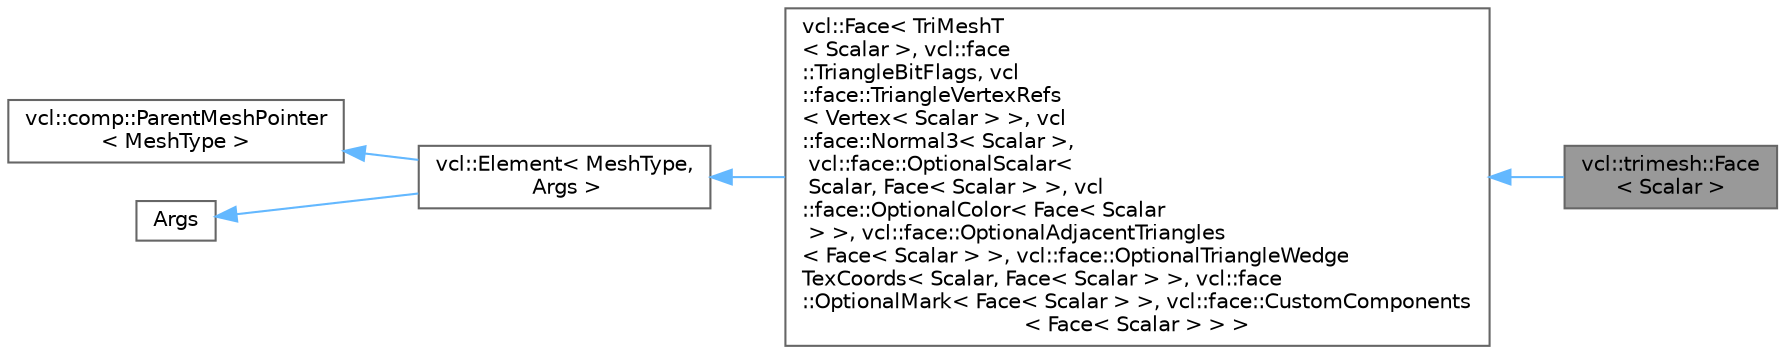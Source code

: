 digraph "vcl::trimesh::Face&lt; Scalar &gt;"
{
 // LATEX_PDF_SIZE
  bgcolor="transparent";
  edge [fontname=Helvetica,fontsize=10,labelfontname=Helvetica,labelfontsize=10];
  node [fontname=Helvetica,fontsize=10,shape=box,height=0.2,width=0.4];
  rankdir="LR";
  Node1 [label="vcl::trimesh::Face\l\< Scalar \>",height=0.2,width=0.4,color="gray40", fillcolor="grey60", style="filled", fontcolor="black",tooltip=" "];
  Node2 -> Node1 [dir="back",color="steelblue1",style="solid"];
  Node2 [label="vcl::Face\< TriMeshT\l\< Scalar \>, vcl::face\l::TriangleBitFlags, vcl\l::face::TriangleVertexRefs\l\< Vertex\< Scalar \> \>, vcl\l::face::Normal3\< Scalar \>,\l vcl::face::OptionalScalar\<\l Scalar, Face\< Scalar \> \>, vcl\l::face::OptionalColor\< Face\< Scalar\l \> \>, vcl::face::OptionalAdjacentTriangles\l\< Face\< Scalar \> \>, vcl::face::OptionalTriangleWedge\lTexCoords\< Scalar, Face\< Scalar \> \>, vcl::face\l::OptionalMark\< Face\< Scalar \> \>, vcl::face::CustomComponents\l\< Face\< Scalar \> \> \>",height=0.2,width=0.4,color="gray40", fillcolor="white", style="filled",URL="$classvcl_1_1Face.html",tooltip=" "];
  Node3 -> Node2 [dir="back",color="steelblue1",style="solid"];
  Node3 [label="vcl::Element\< MeshType,\l Args \>",height=0.2,width=0.4,color="gray40", fillcolor="white", style="filled",URL="$classvcl_1_1Element.html",tooltip=" "];
  Node4 -> Node3 [dir="back",color="steelblue1",style="solid"];
  Node4 [label="vcl::comp::ParentMeshPointer\l\< MeshType \>",height=0.2,width=0.4,color="gray40", fillcolor="white", style="filled",URL="$classvcl_1_1comp_1_1ParentMeshPointer.html",tooltip=" "];
  Node5 -> Node3 [dir="back",color="steelblue1",style="solid"];
  Node5 [label="Args",height=0.2,width=0.4,color="gray40", fillcolor="white", style="filled",tooltip=" "];
}
